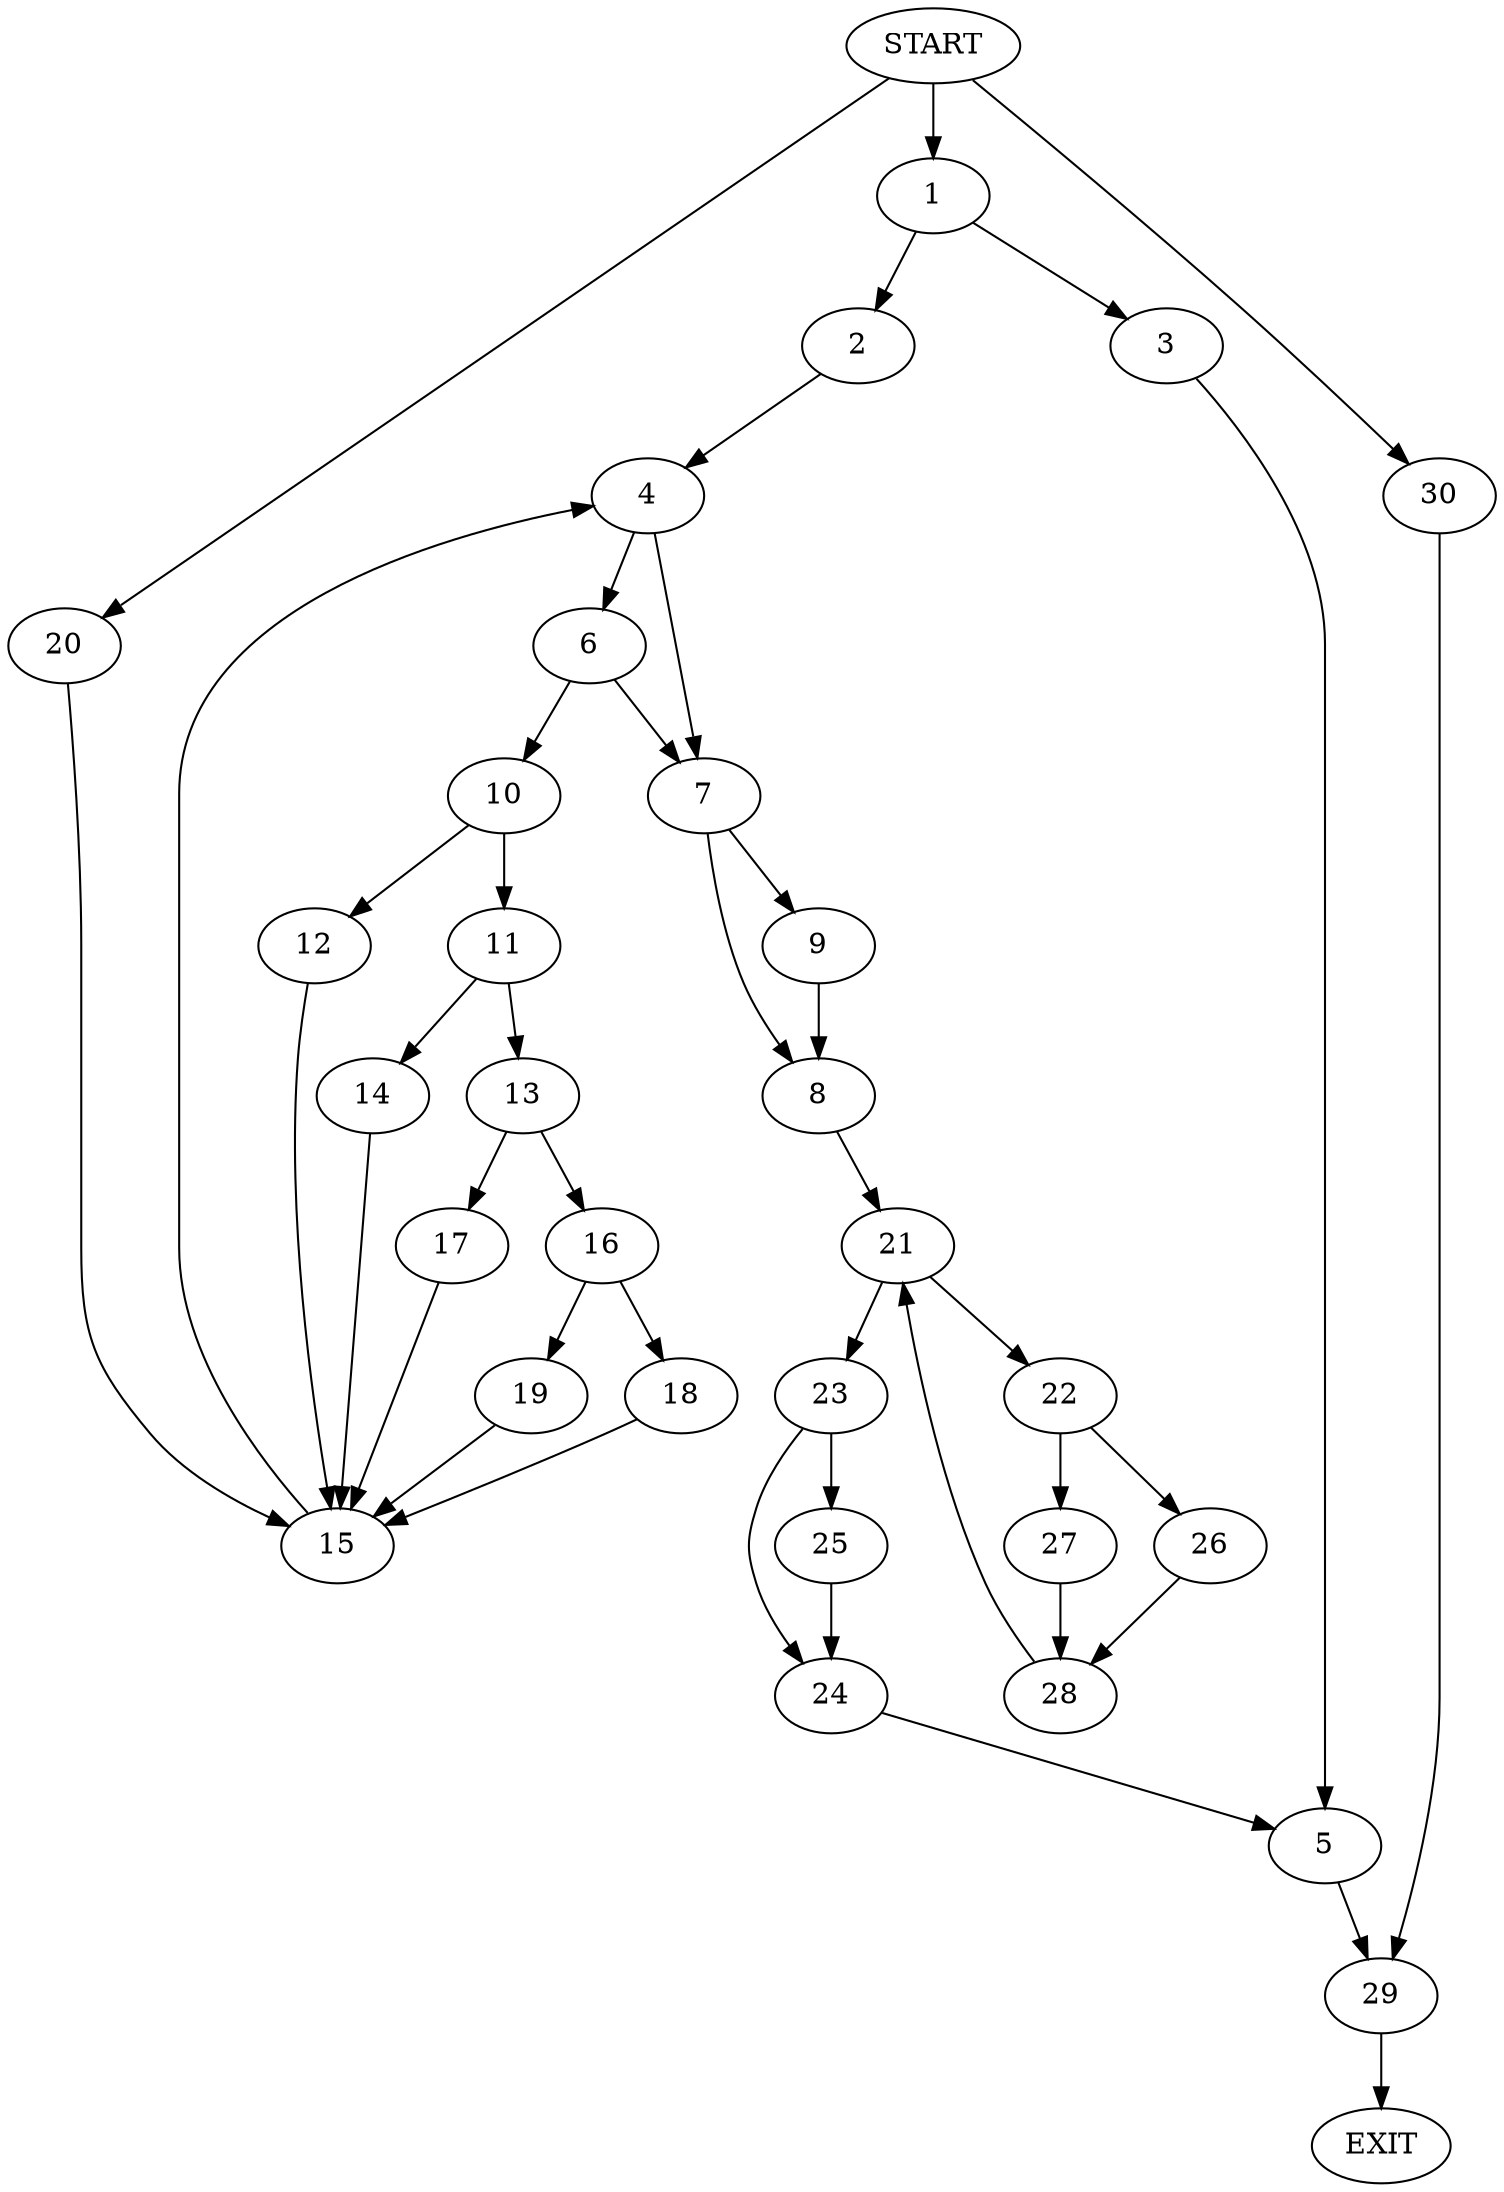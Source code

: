 digraph {
0 [label="START"]
31 [label="EXIT"]
0 -> 1
1 -> 2
1 -> 3
2 -> 4
3 -> 5
4 -> 6
4 -> 7
7 -> 8
7 -> 9
6 -> 10
6 -> 7
10 -> 11
10 -> 12
11 -> 13
11 -> 14
12 -> 15
15 -> 4
13 -> 16
13 -> 17
14 -> 15
16 -> 18
16 -> 19
17 -> 15
19 -> 15
18 -> 15
0 -> 20
20 -> 15
9 -> 8
8 -> 21
21 -> 22
21 -> 23
23 -> 24
23 -> 25
22 -> 26
22 -> 27
27 -> 28
26 -> 28
28 -> 21
24 -> 5
25 -> 24
5 -> 29
29 -> 31
0 -> 30
30 -> 29
}
